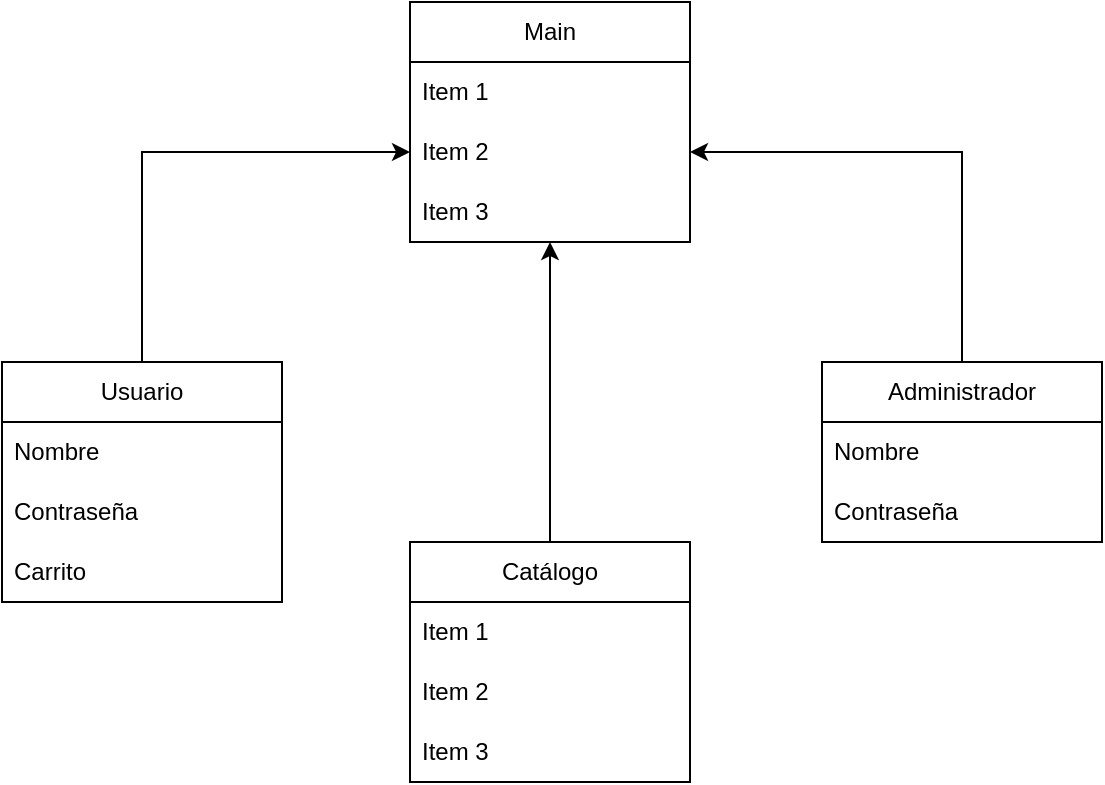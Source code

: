 <mxfile version="20.7.4" type="google"><diagram id="C5RBs43oDa-KdzZeNtuy" name="Page-1"><mxGraphModel grid="1" page="1" gridSize="10" guides="1" tooltips="1" connect="1" arrows="1" fold="1" pageScale="1" pageWidth="827" pageHeight="1169" math="0" shadow="0"><root><mxCell id="WIyWlLk6GJQsqaUBKTNV-0"/><mxCell id="WIyWlLk6GJQsqaUBKTNV-1" parent="WIyWlLk6GJQsqaUBKTNV-0"/><mxCell id="Uf54bJSzSHwSbiO7wruH-2" value="Main" style="swimlane;fontStyle=0;childLayout=stackLayout;horizontal=1;startSize=30;horizontalStack=0;resizeParent=1;resizeParentMax=0;resizeLast=0;collapsible=1;marginBottom=0;whiteSpace=wrap;html=1;" vertex="1" parent="WIyWlLk6GJQsqaUBKTNV-1"><mxGeometry x="344" y="-100" width="140" height="120" as="geometry"/></mxCell><mxCell id="Uf54bJSzSHwSbiO7wruH-3" value="Item 1" style="text;strokeColor=none;fillColor=none;align=left;verticalAlign=middle;spacingLeft=4;spacingRight=4;overflow=hidden;points=[[0,0.5],[1,0.5]];portConstraint=eastwest;rotatable=0;whiteSpace=wrap;html=1;" vertex="1" parent="Uf54bJSzSHwSbiO7wruH-2"><mxGeometry y="30" width="140" height="30" as="geometry"/></mxCell><mxCell id="Uf54bJSzSHwSbiO7wruH-4" value="Item 2" style="text;strokeColor=none;fillColor=none;align=left;verticalAlign=middle;spacingLeft=4;spacingRight=4;overflow=hidden;points=[[0,0.5],[1,0.5]];portConstraint=eastwest;rotatable=0;whiteSpace=wrap;html=1;" vertex="1" parent="Uf54bJSzSHwSbiO7wruH-2"><mxGeometry y="60" width="140" height="30" as="geometry"/></mxCell><mxCell id="Uf54bJSzSHwSbiO7wruH-5" value="Item 3" style="text;strokeColor=none;fillColor=none;align=left;verticalAlign=middle;spacingLeft=4;spacingRight=4;overflow=hidden;points=[[0,0.5],[1,0.5]];portConstraint=eastwest;rotatable=0;whiteSpace=wrap;html=1;" vertex="1" parent="Uf54bJSzSHwSbiO7wruH-2"><mxGeometry y="90" width="140" height="30" as="geometry"/></mxCell><mxCell id="Uf54bJSzSHwSbiO7wruH-7" value="Usuario" style="swimlane;fontStyle=0;childLayout=stackLayout;horizontal=1;startSize=30;horizontalStack=0;resizeParent=1;resizeParentMax=0;resizeLast=0;collapsible=1;marginBottom=0;whiteSpace=wrap;html=1;" vertex="1" parent="WIyWlLk6GJQsqaUBKTNV-1"><mxGeometry x="140" y="80" width="140" height="120" as="geometry"/></mxCell><mxCell id="Uf54bJSzSHwSbiO7wruH-8" value="Nombre" style="text;strokeColor=none;fillColor=none;align=left;verticalAlign=middle;spacingLeft=4;spacingRight=4;overflow=hidden;points=[[0,0.5],[1,0.5]];portConstraint=eastwest;rotatable=0;whiteSpace=wrap;html=1;" vertex="1" parent="Uf54bJSzSHwSbiO7wruH-7"><mxGeometry y="30" width="140" height="30" as="geometry"/></mxCell><mxCell id="Uf54bJSzSHwSbiO7wruH-9" value="Contraseña" style="text;strokeColor=none;fillColor=none;align=left;verticalAlign=middle;spacingLeft=4;spacingRight=4;overflow=hidden;points=[[0,0.5],[1,0.5]];portConstraint=eastwest;rotatable=0;whiteSpace=wrap;html=1;" vertex="1" parent="Uf54bJSzSHwSbiO7wruH-7"><mxGeometry y="60" width="140" height="30" as="geometry"/></mxCell><mxCell id="Uf54bJSzSHwSbiO7wruH-10" value="Carrito" style="text;strokeColor=none;fillColor=none;align=left;verticalAlign=middle;spacingLeft=4;spacingRight=4;overflow=hidden;points=[[0,0.5],[1,0.5]];portConstraint=eastwest;rotatable=0;whiteSpace=wrap;html=1;" vertex="1" parent="Uf54bJSzSHwSbiO7wruH-7"><mxGeometry y="90" width="140" height="30" as="geometry"/></mxCell><mxCell id="Uf54bJSzSHwSbiO7wruH-11" value="Administrador" style="swimlane;fontStyle=0;childLayout=stackLayout;horizontal=1;startSize=30;horizontalStack=0;resizeParent=1;resizeParentMax=0;resizeLast=0;collapsible=1;marginBottom=0;whiteSpace=wrap;html=1;" vertex="1" parent="WIyWlLk6GJQsqaUBKTNV-1"><mxGeometry x="550" y="80" width="140" height="90" as="geometry"/></mxCell><mxCell id="Uf54bJSzSHwSbiO7wruH-12" value="Nombre" style="text;strokeColor=none;fillColor=none;align=left;verticalAlign=middle;spacingLeft=4;spacingRight=4;overflow=hidden;points=[[0,0.5],[1,0.5]];portConstraint=eastwest;rotatable=0;whiteSpace=wrap;html=1;" vertex="1" parent="Uf54bJSzSHwSbiO7wruH-11"><mxGeometry y="30" width="140" height="30" as="geometry"/></mxCell><mxCell id="Uf54bJSzSHwSbiO7wruH-13" value="Contraseña" style="text;strokeColor=none;fillColor=none;align=left;verticalAlign=middle;spacingLeft=4;spacingRight=4;overflow=hidden;points=[[0,0.5],[1,0.5]];portConstraint=eastwest;rotatable=0;whiteSpace=wrap;html=1;" vertex="1" parent="Uf54bJSzSHwSbiO7wruH-11"><mxGeometry y="60" width="140" height="30" as="geometry"/></mxCell><mxCell id="Uf54bJSzSHwSbiO7wruH-15" value="Catálogo" style="swimlane;fontStyle=0;childLayout=stackLayout;horizontal=1;startSize=30;horizontalStack=0;resizeParent=1;resizeParentMax=0;resizeLast=0;collapsible=1;marginBottom=0;whiteSpace=wrap;html=1;" vertex="1" parent="WIyWlLk6GJQsqaUBKTNV-1"><mxGeometry x="344" y="170" width="140" height="120" as="geometry"/></mxCell><mxCell id="Uf54bJSzSHwSbiO7wruH-16" value="Item 1" style="text;strokeColor=none;fillColor=none;align=left;verticalAlign=middle;spacingLeft=4;spacingRight=4;overflow=hidden;points=[[0,0.5],[1,0.5]];portConstraint=eastwest;rotatable=0;whiteSpace=wrap;html=1;" vertex="1" parent="Uf54bJSzSHwSbiO7wruH-15"><mxGeometry y="30" width="140" height="30" as="geometry"/></mxCell><mxCell id="Uf54bJSzSHwSbiO7wruH-17" value="Item 2" style="text;strokeColor=none;fillColor=none;align=left;verticalAlign=middle;spacingLeft=4;spacingRight=4;overflow=hidden;points=[[0,0.5],[1,0.5]];portConstraint=eastwest;rotatable=0;whiteSpace=wrap;html=1;" vertex="1" parent="Uf54bJSzSHwSbiO7wruH-15"><mxGeometry y="60" width="140" height="30" as="geometry"/></mxCell><mxCell id="Uf54bJSzSHwSbiO7wruH-18" value="Item 3" style="text;strokeColor=none;fillColor=none;align=left;verticalAlign=middle;spacingLeft=4;spacingRight=4;overflow=hidden;points=[[0,0.5],[1,0.5]];portConstraint=eastwest;rotatable=0;whiteSpace=wrap;html=1;" vertex="1" parent="Uf54bJSzSHwSbiO7wruH-15"><mxGeometry y="90" width="140" height="30" as="geometry"/></mxCell><mxCell id="Uf54bJSzSHwSbiO7wruH-19" value="" style="endArrow=classic;html=1;rounded=0;exitX=0.5;exitY=0;exitDx=0;exitDy=0;entryX=0;entryY=0.5;entryDx=0;entryDy=0;" edge="1" parent="WIyWlLk6GJQsqaUBKTNV-1" source="Uf54bJSzSHwSbiO7wruH-7" target="Uf54bJSzSHwSbiO7wruH-4"><mxGeometry width="50" height="50" relative="1" as="geometry"><mxPoint x="400" y="290" as="sourcePoint"/><mxPoint x="450" y="240" as="targetPoint"/><Array as="points"><mxPoint x="210" y="-25"/></Array></mxGeometry></mxCell><mxCell id="Uf54bJSzSHwSbiO7wruH-20" value="" style="endArrow=classic;html=1;rounded=0;exitX=0.5;exitY=0;exitDx=0;exitDy=0;entryX=1;entryY=0.5;entryDx=0;entryDy=0;" edge="1" parent="WIyWlLk6GJQsqaUBKTNV-1" source="Uf54bJSzSHwSbiO7wruH-11" target="Uf54bJSzSHwSbiO7wruH-4"><mxGeometry width="50" height="50" relative="1" as="geometry"><mxPoint x="400" y="290" as="sourcePoint"/><mxPoint x="450" y="240" as="targetPoint"/><Array as="points"><mxPoint x="620" y="-25"/></Array></mxGeometry></mxCell><mxCell id="Uf54bJSzSHwSbiO7wruH-21" value="" style="endArrow=classic;html=1;rounded=0;exitX=0.5;exitY=0;exitDx=0;exitDy=0;entryX=0.5;entryY=1;entryDx=0;entryDy=0;entryPerimeter=0;" edge="1" parent="WIyWlLk6GJQsqaUBKTNV-1" source="Uf54bJSzSHwSbiO7wruH-15" target="Uf54bJSzSHwSbiO7wruH-5"><mxGeometry width="50" height="50" relative="1" as="geometry"><mxPoint x="400" y="290" as="sourcePoint"/><mxPoint x="450" y="240" as="targetPoint"/></mxGeometry></mxCell></root></mxGraphModel></diagram></mxfile>